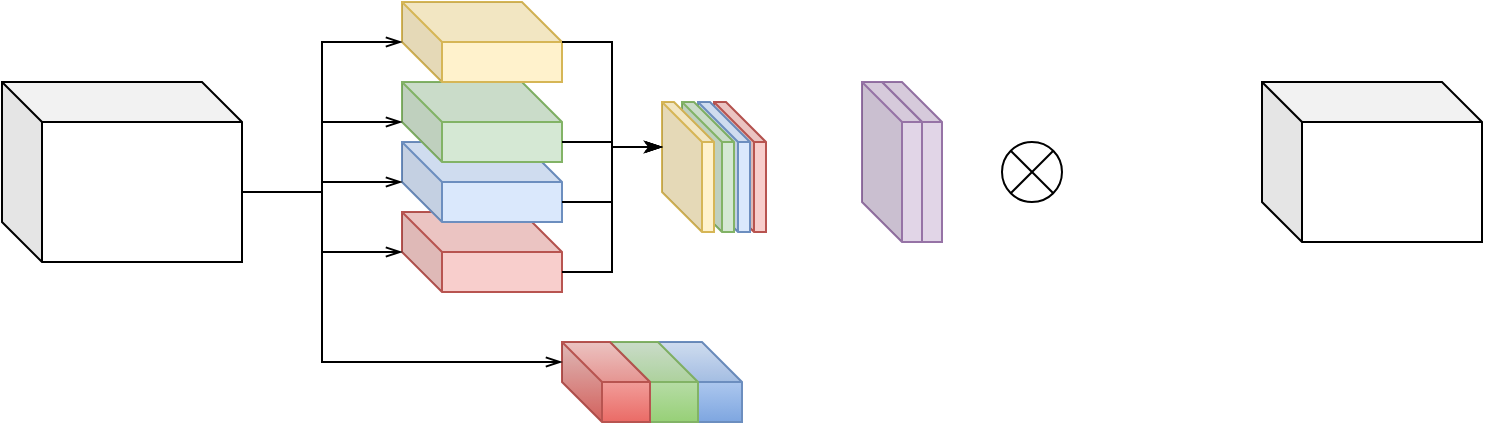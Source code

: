 <mxfile version="22.1.18" type="github">
  <diagram name="第 1 页" id="eq8SUNMDuEyKieKmPVXI">
    <mxGraphModel dx="1922" dy="1033" grid="1" gridSize="10" guides="0" tooltips="1" connect="0" arrows="0" fold="1" page="1" pageScale="1" pageWidth="827" pageHeight="1169" math="0" shadow="0">
      <root>
        <mxCell id="0" />
        <mxCell id="1" parent="0" />
        <mxCell id="s6vL8tzU-uewyDVNYMGd-20" value="" style="shape=cube;whiteSpace=wrap;html=1;boundedLbl=1;backgroundOutline=1;darkOpacity=0.05;darkOpacity2=0.1;fillColor=#f8cecc;strokeColor=#b85450;" vertex="1" parent="1">
          <mxGeometry x="240" y="545" width="80" height="40" as="geometry" />
        </mxCell>
        <mxCell id="s6vL8tzU-uewyDVNYMGd-22" value="" style="shape=cube;whiteSpace=wrap;html=1;boundedLbl=1;backgroundOutline=1;darkOpacity=0.05;darkOpacity2=0.1;fillColor=#dae8fc;strokeColor=#6c8ebf;" vertex="1" parent="1">
          <mxGeometry x="240" y="510" width="80" height="40" as="geometry" />
        </mxCell>
        <mxCell id="s6vL8tzU-uewyDVNYMGd-23" value="" style="shape=cube;whiteSpace=wrap;html=1;boundedLbl=1;backgroundOutline=1;darkOpacity=0.05;darkOpacity2=0.1;fillColor=#d5e8d4;strokeColor=#82b366;" vertex="1" parent="1">
          <mxGeometry x="240" y="480" width="80" height="40" as="geometry" />
        </mxCell>
        <mxCell id="s6vL8tzU-uewyDVNYMGd-25" value="" style="shape=cube;whiteSpace=wrap;html=1;boundedLbl=1;backgroundOutline=1;darkOpacity=0.05;darkOpacity2=0.1;fillColor=#fff2cc;strokeColor=#d6b656;" vertex="1" parent="1">
          <mxGeometry x="240" y="440" width="80" height="40" as="geometry" />
        </mxCell>
        <mxCell id="s6vL8tzU-uewyDVNYMGd-39" value="" style="shape=cube;whiteSpace=wrap;html=1;boundedLbl=1;backgroundOutline=1;darkOpacity=0.05;darkOpacity2=0.1;fillColor=#f8cecc;strokeColor=#b85450;" vertex="1" parent="1">
          <mxGeometry x="396" y="490" width="26" height="65" as="geometry" />
        </mxCell>
        <mxCell id="s6vL8tzU-uewyDVNYMGd-57" value="" style="shape=cube;whiteSpace=wrap;html=1;boundedLbl=1;backgroundOutline=1;darkOpacity=0.05;darkOpacity2=0.1;fillColor=#dae8fc;strokeColor=#6c8ebf;" vertex="1" parent="1">
          <mxGeometry x="388" y="490" width="26" height="65" as="geometry" />
        </mxCell>
        <mxCell id="s6vL8tzU-uewyDVNYMGd-58" value="" style="shape=cube;whiteSpace=wrap;html=1;boundedLbl=1;backgroundOutline=1;darkOpacity=0.05;darkOpacity2=0.1;fillColor=#d5e8d4;strokeColor=#82b366;" vertex="1" parent="1">
          <mxGeometry x="380" y="490" width="26" height="65" as="geometry" />
        </mxCell>
        <mxCell id="s6vL8tzU-uewyDVNYMGd-60" value="" style="shape=cube;whiteSpace=wrap;html=1;boundedLbl=1;backgroundOutline=1;darkOpacity=0.05;darkOpacity2=0.1;fillColor=#fff2cc;strokeColor=#d6b656;" vertex="1" parent="1">
          <mxGeometry x="370" y="490" width="26" height="65" as="geometry" />
        </mxCell>
        <mxCell id="s6vL8tzU-uewyDVNYMGd-62" style="edgeStyle=orthogonalEdgeStyle;rounded=0;orthogonalLoop=1;jettySize=auto;html=1;exitX=0;exitY=0;exitDx=80;exitDy=30;exitPerimeter=0;entryX=0;entryY=0;entryDx=0;entryDy=22.5;entryPerimeter=0;endArrow=openThin;endFill=0;" edge="1" parent="1" source="s6vL8tzU-uewyDVNYMGd-20" target="s6vL8tzU-uewyDVNYMGd-60">
          <mxGeometry relative="1" as="geometry" />
        </mxCell>
        <mxCell id="s6vL8tzU-uewyDVNYMGd-63" style="edgeStyle=orthogonalEdgeStyle;rounded=0;orthogonalLoop=1;jettySize=auto;html=1;exitX=0;exitY=0;exitDx=80;exitDy=30;exitPerimeter=0;entryX=0;entryY=0;entryDx=0;entryDy=22.5;entryPerimeter=0;endArrow=openThin;endFill=0;" edge="1" parent="1" source="s6vL8tzU-uewyDVNYMGd-23" target="s6vL8tzU-uewyDVNYMGd-60">
          <mxGeometry relative="1" as="geometry" />
        </mxCell>
        <mxCell id="s6vL8tzU-uewyDVNYMGd-64" style="edgeStyle=orthogonalEdgeStyle;rounded=0;orthogonalLoop=1;jettySize=auto;html=1;exitX=0;exitY=0;exitDx=80;exitDy=30;exitPerimeter=0;entryX=0;entryY=0;entryDx=0;entryDy=22.5;entryPerimeter=0;endArrow=openThin;endFill=0;" edge="1" parent="1" source="s6vL8tzU-uewyDVNYMGd-22" target="s6vL8tzU-uewyDVNYMGd-60">
          <mxGeometry relative="1" as="geometry" />
        </mxCell>
        <mxCell id="s6vL8tzU-uewyDVNYMGd-65" value="" style="shape=cube;whiteSpace=wrap;html=1;boundedLbl=1;backgroundOutline=1;darkOpacity=0.05;darkOpacity2=0.1;" vertex="1" parent="1">
          <mxGeometry x="40" y="480" width="120" height="90" as="geometry" />
        </mxCell>
        <mxCell id="s6vL8tzU-uewyDVNYMGd-73" style="edgeStyle=orthogonalEdgeStyle;rounded=0;orthogonalLoop=1;jettySize=auto;html=1;exitX=0;exitY=0;exitDx=80;exitDy=20;exitPerimeter=0;entryX=0;entryY=0;entryDx=0;entryDy=22.5;entryPerimeter=0;endArrow=classicThin;endFill=1;" edge="1" parent="1" source="s6vL8tzU-uewyDVNYMGd-25" target="s6vL8tzU-uewyDVNYMGd-60">
          <mxGeometry relative="1" as="geometry" />
        </mxCell>
        <mxCell id="s6vL8tzU-uewyDVNYMGd-74" style="edgeStyle=orthogonalEdgeStyle;rounded=0;orthogonalLoop=1;jettySize=auto;html=1;exitX=0;exitY=0;exitDx=120;exitDy=55;exitPerimeter=0;entryX=0;entryY=0;entryDx=0;entryDy=20;entryPerimeter=0;endArrow=openThin;endFill=0;" edge="1" parent="1" source="s6vL8tzU-uewyDVNYMGd-65" target="s6vL8tzU-uewyDVNYMGd-25">
          <mxGeometry relative="1" as="geometry" />
        </mxCell>
        <mxCell id="s6vL8tzU-uewyDVNYMGd-75" style="edgeStyle=orthogonalEdgeStyle;rounded=0;orthogonalLoop=1;jettySize=auto;html=1;exitX=0;exitY=0;exitDx=120;exitDy=55;exitPerimeter=0;entryX=0;entryY=0;entryDx=0;entryDy=20;entryPerimeter=0;endArrow=openThin;endFill=0;" edge="1" parent="1" source="s6vL8tzU-uewyDVNYMGd-65" target="s6vL8tzU-uewyDVNYMGd-23">
          <mxGeometry relative="1" as="geometry" />
        </mxCell>
        <mxCell id="s6vL8tzU-uewyDVNYMGd-76" style="edgeStyle=orthogonalEdgeStyle;rounded=0;orthogonalLoop=1;jettySize=auto;html=1;exitX=0;exitY=0;exitDx=120;exitDy=55;exitPerimeter=0;entryX=0;entryY=0;entryDx=0;entryDy=20;entryPerimeter=0;endArrow=openThin;endFill=0;" edge="1" parent="1" source="s6vL8tzU-uewyDVNYMGd-65" target="s6vL8tzU-uewyDVNYMGd-22">
          <mxGeometry relative="1" as="geometry" />
        </mxCell>
        <mxCell id="s6vL8tzU-uewyDVNYMGd-77" style="edgeStyle=orthogonalEdgeStyle;rounded=0;orthogonalLoop=1;jettySize=auto;html=1;exitX=0;exitY=0;exitDx=120;exitDy=55;exitPerimeter=0;entryX=0;entryY=0;entryDx=0;entryDy=20;entryPerimeter=0;endArrow=openThin;endFill=0;" edge="1" parent="1" source="s6vL8tzU-uewyDVNYMGd-65" target="s6vL8tzU-uewyDVNYMGd-20">
          <mxGeometry relative="1" as="geometry" />
        </mxCell>
        <mxCell id="s6vL8tzU-uewyDVNYMGd-80" value="" style="shape=cube;whiteSpace=wrap;html=1;boundedLbl=1;backgroundOutline=1;darkOpacity=0.05;darkOpacity2=0.1;fontStyle=1;fillColor=#dae8fc;strokeColor=#6c8ebf;gradientColor=#7ea6e0;" vertex="1" parent="1">
          <mxGeometry x="362" y="610" width="48" height="40" as="geometry" />
        </mxCell>
        <mxCell id="s6vL8tzU-uewyDVNYMGd-81" value="" style="shape=cube;whiteSpace=wrap;html=1;boundedLbl=1;backgroundOutline=1;darkOpacity=0.05;darkOpacity2=0.1;fillColor=#d5e8d4;strokeColor=#82b366;gradientColor=#97d077;" vertex="1" parent="1">
          <mxGeometry x="344" y="610" width="44" height="40" as="geometry" />
        </mxCell>
        <mxCell id="s6vL8tzU-uewyDVNYMGd-82" value="" style="shape=cube;whiteSpace=wrap;html=1;boundedLbl=1;backgroundOutline=1;darkOpacity=0.05;darkOpacity2=0.1;fillColor=#f8cecc;strokeColor=#b85450;gradientColor=#ea6b66;" vertex="1" parent="1">
          <mxGeometry x="320" y="610" width="44" height="40" as="geometry" />
        </mxCell>
        <mxCell id="s6vL8tzU-uewyDVNYMGd-83" style="edgeStyle=orthogonalEdgeStyle;rounded=0;orthogonalLoop=1;jettySize=auto;html=1;exitX=0;exitY=0;exitDx=120;exitDy=55;exitPerimeter=0;entryX=0;entryY=0;entryDx=0;entryDy=10;entryPerimeter=0;endArrow=openThin;endFill=0;" edge="1" parent="1" source="s6vL8tzU-uewyDVNYMGd-65" target="s6vL8tzU-uewyDVNYMGd-82">
          <mxGeometry relative="1" as="geometry">
            <Array as="points">
              <mxPoint x="200" y="535" />
              <mxPoint x="200" y="620" />
            </Array>
          </mxGeometry>
        </mxCell>
        <mxCell id="s6vL8tzU-uewyDVNYMGd-86" value="" style="shape=sumEllipse;perimeter=ellipsePerimeter;whiteSpace=wrap;html=1;backgroundOutline=1;" vertex="1" parent="1">
          <mxGeometry x="540" y="510" width="30" height="30" as="geometry" />
        </mxCell>
        <mxCell id="s6vL8tzU-uewyDVNYMGd-87" value="" style="shape=cube;whiteSpace=wrap;html=1;boundedLbl=1;backgroundOutline=1;darkOpacity=0.05;darkOpacity2=0.1;" vertex="1" parent="1">
          <mxGeometry x="670" y="480" width="110" height="80" as="geometry" />
        </mxCell>
        <mxCell id="s6vL8tzU-uewyDVNYMGd-88" value="" style="shape=cube;whiteSpace=wrap;html=1;boundedLbl=1;backgroundOutline=1;darkOpacity=0.05;darkOpacity2=0.1;fillColor=#e1d5e7;strokeColor=#9673a6;" vertex="1" parent="1">
          <mxGeometry x="480" y="480" width="30" height="80" as="geometry" />
        </mxCell>
        <mxCell id="s6vL8tzU-uewyDVNYMGd-89" value="" style="shape=cube;whiteSpace=wrap;html=1;boundedLbl=1;backgroundOutline=1;darkOpacity=0.05;darkOpacity2=0.1;fillColor=#e1d5e7;strokeColor=#9673a6;" vertex="1" parent="1">
          <mxGeometry x="470" y="480" width="30" height="80" as="geometry" />
        </mxCell>
      </root>
    </mxGraphModel>
  </diagram>
</mxfile>
